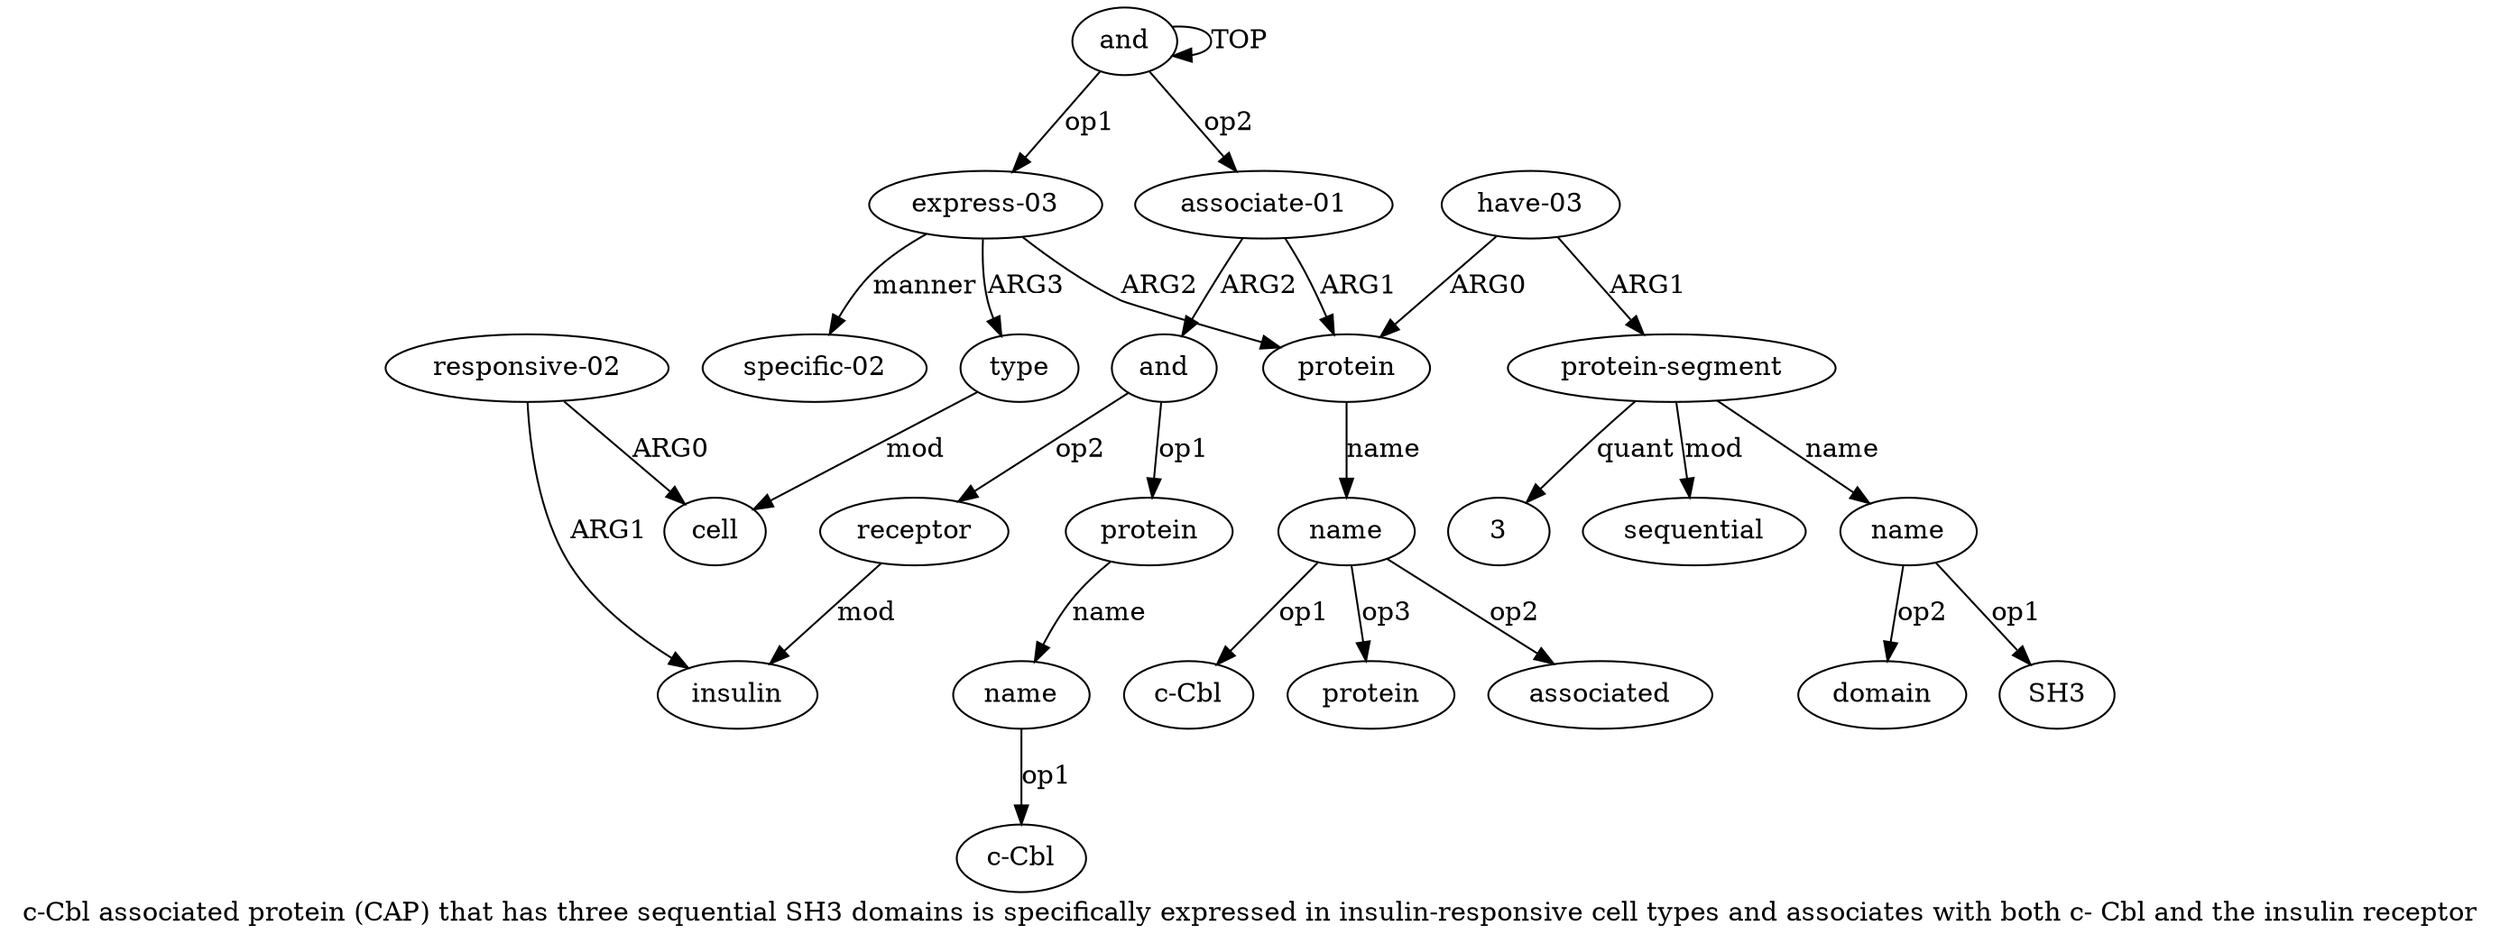 digraph  {
	graph [label="c-Cbl associated protein (CAP) that has three sequential SH3 domains is specifically expressed in insulin-responsive cell types \
and associates with both c- Cbl and the insulin receptor"];
	node [label="\N"];
	"a3 protein"	 [color=black,
		gold_ind=-1,
		gold_label=protein,
		label=protein,
		test_ind=-1,
		test_label=protein];
	"a16 c-Cbl"	 [color=black,
		gold_ind=-1,
		gold_label="c-Cbl",
		label="c-Cbl",
		test_ind=-1,
		test_label="c-Cbl"];
	"a6 domain"	 [color=black,
		gold_ind=-1,
		gold_label=domain,
		label=domain,
		test_ind=-1,
		test_label=domain];
	"a3 associated"	 [color=black,
		gold_ind=-1,
		gold_label=associated,
		label=associated,
		test_ind=-1,
		test_label=associated];
	a15	 [color=black,
		gold_ind=15,
		gold_label=protein,
		label=protein,
		test_ind=15,
		test_label=protein];
	a16	 [color=black,
		gold_ind=16,
		gold_label=name,
		label=name,
		test_ind=16,
		test_label=name];
	a15 -> a16 [key=0,
	color=black,
	gold_label=name,
	label=name,
	test_label=name];
a14 [color=black,
	gold_ind=14,
	gold_label=and,
	label=and,
	test_ind=14,
	test_label=and];
a14 -> a15 [key=0,
color=black,
gold_label=op1,
label=op1,
test_label=op1];
a17 [color=black,
gold_ind=17,
gold_label=receptor,
label=receptor,
test_ind=17,
test_label=receptor];
a14 -> a17 [key=0,
color=black,
gold_label=op2,
label=op2,
test_label=op2];
a11 [color=black,
gold_ind=11,
gold_label=insulin,
label=insulin,
test_ind=11,
test_label=insulin];
a17 -> a11 [key=0,
color=black,
gold_label=mod,
label=mod,
test_label=mod];
a16 -> "a16 c-Cbl" [key=0,
color=black,
gold_label=op1,
label=op1,
test_label=op1];
a10 [color=black,
gold_ind=10,
gold_label="responsive-02",
label="responsive-02",
test_ind=10,
test_label="responsive-02"];
a10 -> a11 [key=0,
color=black,
gold_label=ARG1,
label=ARG1,
test_label=ARG1];
a9 [color=black,
gold_ind=9,
gold_label=cell,
label=cell,
test_ind=9,
test_label=cell];
a10 -> a9 [key=0,
color=black,
gold_label=ARG0,
label=ARG0,
test_label=ARG0];
a13 [color=black,
gold_ind=13,
gold_label="associate-01",
label="associate-01",
test_ind=13,
test_label="associate-01"];
a13 -> a14 [key=0,
color=black,
gold_label=ARG2,
label=ARG2,
test_label=ARG2];
a2 [color=black,
gold_ind=2,
gold_label=protein,
label=protein,
test_ind=2,
test_label=protein];
a13 -> a2 [key=0,
color=black,
gold_label=ARG1,
label=ARG1,
test_label=ARG1];
a12 [color=black,
gold_ind=12,
gold_label="specific-02",
label="specific-02",
test_ind=12,
test_label="specific-02"];
a1 [color=black,
gold_ind=1,
gold_label="express-03",
label="express-03",
test_ind=1,
test_label="express-03"];
a1 -> a12 [key=0,
color=black,
gold_label=manner,
label=manner,
test_label=manner];
a1 -> a2 [key=0,
color=black,
gold_label=ARG2,
label=ARG2,
test_label=ARG2];
a8 [color=black,
gold_ind=8,
gold_label=type,
label=type,
test_ind=8,
test_label=type];
a1 -> a8 [key=0,
color=black,
gold_label=ARG3,
label=ARG3,
test_label=ARG3];
"a5 3" [color=black,
gold_ind=-1,
gold_label=3,
label=3,
test_ind=-1,
test_label=3];
a3 [color=black,
gold_ind=3,
gold_label=name,
label=name,
test_ind=3,
test_label=name];
a3 -> "a3 protein" [key=0,
color=black,
gold_label=op3,
label=op3,
test_label=op3];
a3 -> "a3 associated" [key=0,
color=black,
gold_label=op2,
label=op2,
test_label=op2];
"a3 c-Cbl" [color=black,
gold_ind=-1,
gold_label="c-Cbl",
label="c-Cbl",
test_ind=-1,
test_label="c-Cbl"];
a3 -> "a3 c-Cbl" [key=0,
color=black,
gold_label=op1,
label=op1,
test_label=op1];
a2 -> a3 [key=0,
color=black,
gold_label=name,
label=name,
test_label=name];
a5 [color=black,
gold_ind=5,
gold_label="protein-segment",
label="protein-segment",
test_ind=5,
test_label="protein-segment"];
a5 -> "a5 3" [key=0,
color=black,
gold_label=quant,
label=quant,
test_label=quant];
a7 [color=black,
gold_ind=7,
gold_label=sequential,
label=sequential,
test_ind=7,
test_label=sequential];
a5 -> a7 [key=0,
color=black,
gold_label=mod,
label=mod,
test_label=mod];
a6 [color=black,
gold_ind=6,
gold_label=name,
label=name,
test_ind=6,
test_label=name];
a5 -> a6 [key=0,
color=black,
gold_label=name,
label=name,
test_label=name];
a4 [color=black,
gold_ind=4,
gold_label="have-03",
label="have-03",
test_ind=4,
test_label="have-03"];
a4 -> a2 [key=0,
color=black,
gold_label=ARG0,
label=ARG0,
test_label=ARG0];
a4 -> a5 [key=0,
color=black,
gold_label=ARG1,
label=ARG1,
test_label=ARG1];
a6 -> "a6 domain" [key=0,
color=black,
gold_label=op2,
label=op2,
test_label=op2];
"a6 SH3" [color=black,
gold_ind=-1,
gold_label=SH3,
label=SH3,
test_ind=-1,
test_label=SH3];
a6 -> "a6 SH3" [key=0,
color=black,
gold_label=op1,
label=op1,
test_label=op1];
a8 -> a9 [key=0,
color=black,
gold_label=mod,
label=mod,
test_label=mod];
a0 [color=black,
gold_ind=0,
gold_label=and,
label=and,
test_ind=0,
test_label=and];
a0 -> a13 [key=0,
color=black,
gold_label=op2,
label=op2,
test_label=op2];
a0 -> a1 [key=0,
color=black,
gold_label=op1,
label=op1,
test_label=op1];
a0 -> a0 [key=0,
color=black,
gold_label=TOP,
label=TOP,
test_label=TOP];
}
